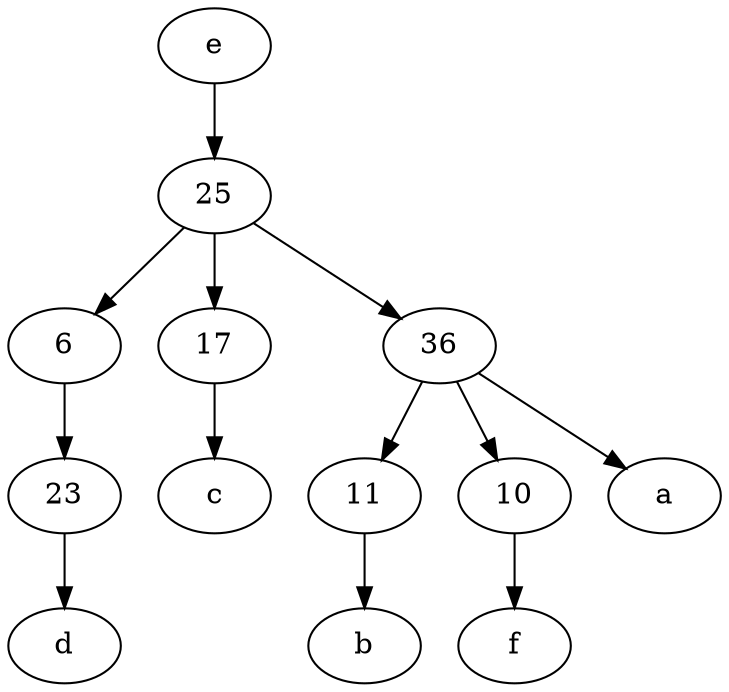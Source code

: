 digraph  {
	6;
	e [pos="30,50!"];
	25;
	11;
	10;
	17;
	36;
	23;
	25 -> 17;
	e -> 25;
	25 -> 6;
	36 -> a;
	25 -> 36;
	11 -> b;
	23 -> d;
	17 -> c;
	10 -> f;
	6 -> 23;
	36 -> 11;
	36 -> 10;

	}